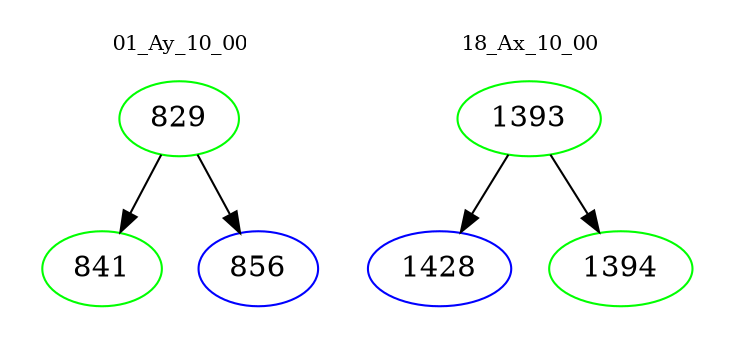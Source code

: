 digraph{
subgraph cluster_0 {
color = white
label = "01_Ay_10_00";
fontsize=10;
T0_829 [label="829", color="green"]
T0_829 -> T0_841 [color="black"]
T0_841 [label="841", color="green"]
T0_829 -> T0_856 [color="black"]
T0_856 [label="856", color="blue"]
}
subgraph cluster_1 {
color = white
label = "18_Ax_10_00";
fontsize=10;
T1_1393 [label="1393", color="green"]
T1_1393 -> T1_1428 [color="black"]
T1_1428 [label="1428", color="blue"]
T1_1393 -> T1_1394 [color="black"]
T1_1394 [label="1394", color="green"]
}
}
